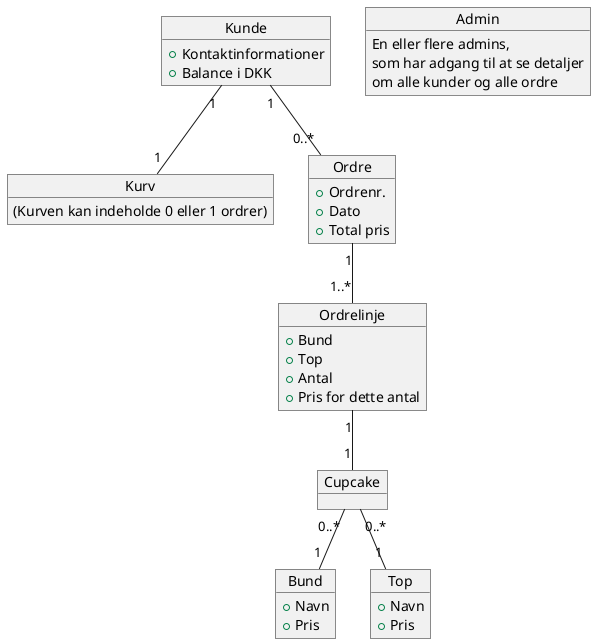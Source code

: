 @startuml
object Kunde {
+Kontaktinformationer
+Balance i DKK
}
object Kurv {
(Kurven kan indeholde 0 eller 1 ordrer)
}
object Admin{
En eller flere admins,
som har adgang til at se detaljer
om alle kunder og alle ordre
}
object Ordre {
+Ordrenr.
+Dato
+Total pris
}
object Ordrelinje {
+Bund
+Top
+Antal
+Pris for dette antal
}
object Cupcake
object Bund {
+Navn
+Pris
}
object Top {
+Navn
+Pris
}

Kunde "1" -- "0..*" Ordre
Kunde "1" -- "1" Kurv
Ordre "1" -- "1..*" Ordrelinje
Ordrelinje "1" -- "1" Cupcake
Cupcake "0..*" -- "1" Bund
Cupcake "0..*" -- "1" Top

@enduml
